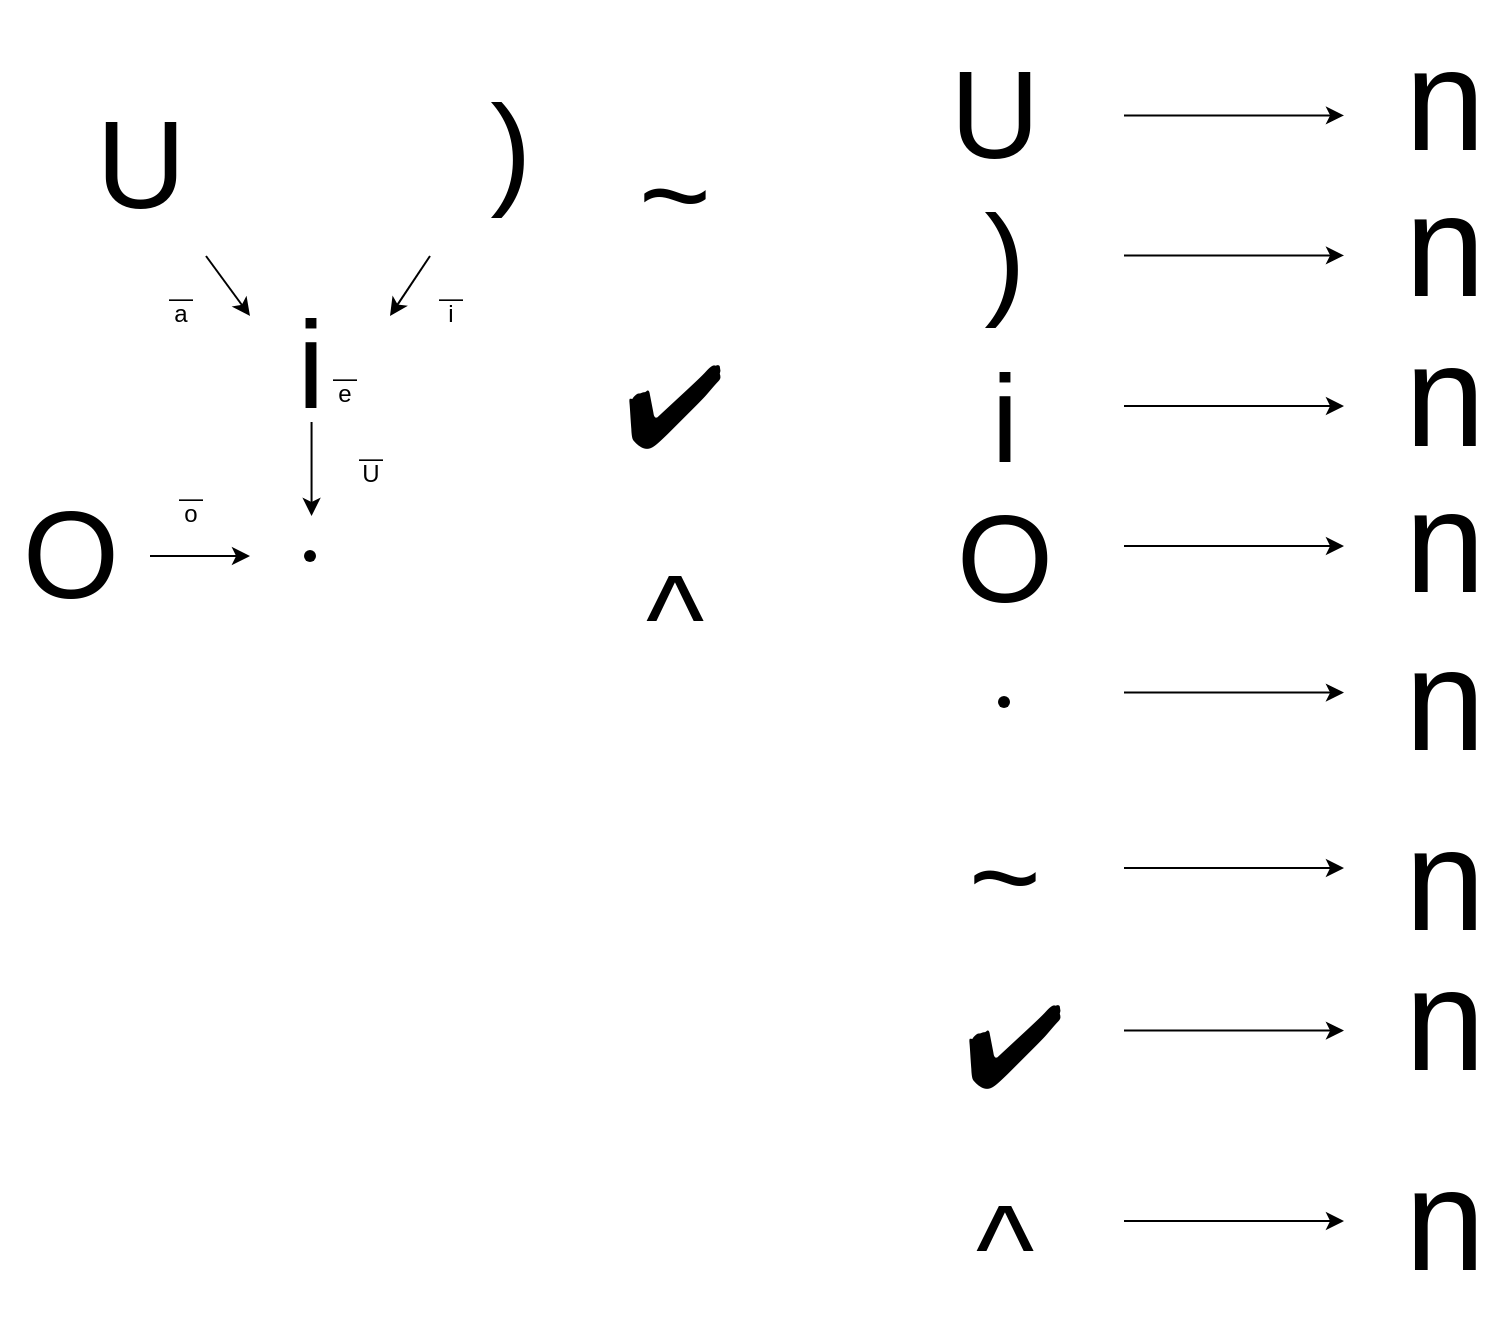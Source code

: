 <mxfile version="21.6.8" type="device">
  <diagram name="Page-1" id="bwK0UIZFsj0zf2Y36u-I">
    <mxGraphModel dx="1242" dy="761" grid="1" gridSize="10" guides="1" tooltips="1" connect="1" arrows="1" fold="1" page="1" pageScale="1" pageWidth="800" pageHeight="800" math="0" shadow="0">
      <root>
        <mxCell id="0" />
        <mxCell id="1" parent="0" />
        <mxCell id="UjoNsz7D0VpmcB1TbgiO-28" value="i" style="text;html=1;align=center;verticalAlign=middle;resizable=0;points=[];autosize=1;strokeColor=none;fillColor=none;fontSize=62;" parent="1" vertex="1">
          <mxGeometry x="158" y="148" width="40" height="90" as="geometry" />
        </mxCell>
        <mxCell id="UjoNsz7D0VpmcB1TbgiO-29" value="U" style="text;html=1;align=center;verticalAlign=middle;resizable=0;points=[];autosize=1;strokeColor=none;fillColor=none;fontSize=62;" parent="1" vertex="1">
          <mxGeometry x="58" y="48" width="70" height="90" as="geometry" />
        </mxCell>
        <mxCell id="UjoNsz7D0VpmcB1TbgiO-30" value=")" style="text;html=1;align=center;verticalAlign=middle;resizable=0;points=[];autosize=1;strokeColor=none;fillColor=none;fontSize=62;" parent="1" vertex="1">
          <mxGeometry x="258" y="40" width="40" height="90" as="geometry" />
        </mxCell>
        <mxCell id="UjoNsz7D0VpmcB1TbgiO-31" value="O" style="text;html=1;align=center;verticalAlign=middle;resizable=0;points=[];autosize=1;strokeColor=none;fillColor=none;fontSize=62;" parent="1" vertex="1">
          <mxGeometry x="23" y="243" width="70" height="90" as="geometry" />
        </mxCell>
        <mxCell id="UjoNsz7D0VpmcB1TbgiO-32" value="✔️" style="text;html=1;align=center;verticalAlign=middle;resizable=0;points=[];autosize=1;strokeColor=none;fillColor=none;fontSize=55;" parent="1" vertex="1">
          <mxGeometry x="320" y="170" width="80" height="80" as="geometry" />
        </mxCell>
        <mxCell id="UjoNsz7D0VpmcB1TbgiO-33" value="~" style="text;html=1;align=center;verticalAlign=middle;resizable=0;points=[];autosize=1;strokeColor=none;fillColor=none;fontSize=62;" parent="1" vertex="1">
          <mxGeometry x="330" y="63" width="60" height="90" as="geometry" />
        </mxCell>
        <mxCell id="UjoNsz7D0VpmcB1TbgiO-34" value="" style="endArrow=classic;html=1;rounded=0;" parent="1" source="UjoNsz7D0VpmcB1TbgiO-29" edge="1">
          <mxGeometry width="50" height="50" relative="1" as="geometry">
            <mxPoint x="118" y="148" as="sourcePoint" />
            <mxPoint x="148" y="168" as="targetPoint" />
          </mxGeometry>
        </mxCell>
        <mxCell id="UjoNsz7D0VpmcB1TbgiO-35" value="" style="shape=waypoint;sketch=0;size=6;pointerEvents=1;points=[];fillColor=none;resizable=0;rotatable=0;perimeter=centerPerimeter;snapToPoint=1;fontSize=27;" parent="1" vertex="1">
          <mxGeometry x="168" y="278" width="20" height="20" as="geometry" />
        </mxCell>
        <mxCell id="UjoNsz7D0VpmcB1TbgiO-36" value="&lt;p style=&quot;line-height: 60%;&quot;&gt;—&lt;br&gt;a&lt;/p&gt;" style="text;html=1;align=center;verticalAlign=middle;resizable=0;points=[];autosize=1;strokeColor=none;fillColor=none;" parent="1" vertex="1">
          <mxGeometry x="93" y="138" width="40" height="50" as="geometry" />
        </mxCell>
        <mxCell id="UjoNsz7D0VpmcB1TbgiO-37" value="&lt;p style=&quot;line-height: 60%;&quot;&gt;—&lt;br&gt;i&lt;/p&gt;" style="text;html=1;align=center;verticalAlign=middle;resizable=0;points=[];autosize=1;strokeColor=none;fillColor=none;" parent="1" vertex="1">
          <mxGeometry x="228" y="138" width="40" height="50" as="geometry" />
        </mxCell>
        <mxCell id="UjoNsz7D0VpmcB1TbgiO-38" value="" style="endArrow=classic;html=1;rounded=0;" parent="1" edge="1">
          <mxGeometry width="50" height="50" relative="1" as="geometry">
            <mxPoint x="238" y="138" as="sourcePoint" />
            <mxPoint x="218" y="168" as="targetPoint" />
          </mxGeometry>
        </mxCell>
        <mxCell id="UjoNsz7D0VpmcB1TbgiO-39" value="" style="endArrow=classic;html=1;rounded=0;" parent="1" edge="1">
          <mxGeometry width="50" height="50" relative="1" as="geometry">
            <mxPoint x="178.78" y="221" as="sourcePoint" />
            <mxPoint x="178.78" y="268" as="targetPoint" />
          </mxGeometry>
        </mxCell>
        <mxCell id="UjoNsz7D0VpmcB1TbgiO-40" value="&lt;p style=&quot;line-height: 60%;&quot;&gt;—&lt;br&gt;U&lt;/p&gt;" style="text;html=1;align=center;verticalAlign=middle;resizable=0;points=[];autosize=1;strokeColor=none;fillColor=none;" parent="1" vertex="1">
          <mxGeometry x="188" y="218" width="40" height="50" as="geometry" />
        </mxCell>
        <mxCell id="UjoNsz7D0VpmcB1TbgiO-41" value="" style="endArrow=classic;html=1;rounded=0;" parent="1" edge="1">
          <mxGeometry width="50" height="50" relative="1" as="geometry">
            <mxPoint x="98" y="288" as="sourcePoint" />
            <mxPoint x="148" y="288" as="targetPoint" />
          </mxGeometry>
        </mxCell>
        <mxCell id="UjoNsz7D0VpmcB1TbgiO-42" value="&lt;p style=&quot;line-height: 60%;&quot;&gt;—&lt;br&gt;o&lt;/p&gt;" style="text;html=1;align=center;verticalAlign=middle;resizable=0;points=[];autosize=1;strokeColor=none;fillColor=none;" parent="1" vertex="1">
          <mxGeometry x="98" y="238" width="40" height="50" as="geometry" />
        </mxCell>
        <mxCell id="5B0sNMSIDLG1Z4UpjkS7-1" value="&lt;p style=&quot;line-height: 60%;&quot;&gt;—&lt;br&gt;e&lt;/p&gt;" style="text;html=1;align=center;verticalAlign=middle;resizable=0;points=[];autosize=1;strokeColor=none;fillColor=none;" parent="1" vertex="1">
          <mxGeometry x="175" y="178" width="40" height="50" as="geometry" />
        </mxCell>
        <mxCell id="X6adg0pOkJI6-cHAakOM-1" value="i" style="text;html=1;align=center;verticalAlign=middle;resizable=0;points=[];autosize=1;strokeColor=none;fillColor=none;fontSize=62;" parent="1" vertex="1">
          <mxGeometry x="505" y="175" width="40" height="90" as="geometry" />
        </mxCell>
        <mxCell id="X6adg0pOkJI6-cHAakOM-2" value="U" style="text;html=1;align=center;verticalAlign=middle;resizable=0;points=[];autosize=1;strokeColor=none;fillColor=none;fontSize=62;" parent="1" vertex="1">
          <mxGeometry x="485" y="23" width="70" height="90" as="geometry" />
        </mxCell>
        <mxCell id="X6adg0pOkJI6-cHAakOM-3" value=")" style="text;html=1;align=center;verticalAlign=middle;resizable=0;points=[];autosize=1;strokeColor=none;fillColor=none;fontSize=62;" parent="1" vertex="1">
          <mxGeometry x="505" y="95" width="40" height="90" as="geometry" />
        </mxCell>
        <mxCell id="X6adg0pOkJI6-cHAakOM-4" value="O" style="text;html=1;align=center;verticalAlign=middle;resizable=0;points=[];autosize=1;strokeColor=none;fillColor=none;fontSize=62;" parent="1" vertex="1">
          <mxGeometry x="490" y="245" width="70" height="90" as="geometry" />
        </mxCell>
        <mxCell id="X6adg0pOkJI6-cHAakOM-16" value="~" style="text;html=1;align=center;verticalAlign=middle;resizable=0;points=[];autosize=1;strokeColor=none;fillColor=none;fontSize=62;" parent="1" vertex="1">
          <mxGeometry x="495" y="404" width="60" height="90" as="geometry" />
        </mxCell>
        <mxCell id="X6adg0pOkJI6-cHAakOM-17" value="" style="shape=waypoint;sketch=0;size=6;pointerEvents=1;points=[];fillColor=none;resizable=0;rotatable=0;perimeter=centerPerimeter;snapToPoint=1;fontSize=6;" parent="1" vertex="1">
          <mxGeometry x="515" y="351" width="20" height="20" as="geometry" />
        </mxCell>
        <mxCell id="X6adg0pOkJI6-cHAakOM-24" value="" style="endArrow=classic;html=1;rounded=0;" parent="1" edge="1">
          <mxGeometry width="50" height="50" relative="1" as="geometry">
            <mxPoint x="585" y="67.69" as="sourcePoint" />
            <mxPoint x="695" y="67.69" as="targetPoint" />
          </mxGeometry>
        </mxCell>
        <mxCell id="X6adg0pOkJI6-cHAakOM-25" value="" style="endArrow=classic;html=1;rounded=0;" parent="1" edge="1">
          <mxGeometry width="50" height="50" relative="1" as="geometry">
            <mxPoint x="585" y="137.69" as="sourcePoint" />
            <mxPoint x="695" y="137.69" as="targetPoint" />
          </mxGeometry>
        </mxCell>
        <mxCell id="X6adg0pOkJI6-cHAakOM-26" value="" style="endArrow=classic;html=1;rounded=0;" parent="1" edge="1">
          <mxGeometry width="50" height="50" relative="1" as="geometry">
            <mxPoint x="585" y="213" as="sourcePoint" />
            <mxPoint x="695" y="213" as="targetPoint" />
          </mxGeometry>
        </mxCell>
        <mxCell id="X6adg0pOkJI6-cHAakOM-27" value="" style="endArrow=classic;html=1;rounded=0;" parent="1" edge="1">
          <mxGeometry width="50" height="50" relative="1" as="geometry">
            <mxPoint x="585" y="283" as="sourcePoint" />
            <mxPoint x="695" y="283" as="targetPoint" />
          </mxGeometry>
        </mxCell>
        <mxCell id="X6adg0pOkJI6-cHAakOM-28" value="" style="endArrow=classic;html=1;rounded=0;" parent="1" edge="1">
          <mxGeometry width="50" height="50" relative="1" as="geometry">
            <mxPoint x="585" y="620.5" as="sourcePoint" />
            <mxPoint x="695" y="620.5" as="targetPoint" />
          </mxGeometry>
        </mxCell>
        <mxCell id="X6adg0pOkJI6-cHAakOM-29" value="" style="endArrow=classic;html=1;rounded=0;" parent="1" edge="1">
          <mxGeometry width="50" height="50" relative="1" as="geometry">
            <mxPoint x="585" y="444" as="sourcePoint" />
            <mxPoint x="695" y="444" as="targetPoint" />
          </mxGeometry>
        </mxCell>
        <mxCell id="X6adg0pOkJI6-cHAakOM-30" value="" style="endArrow=classic;html=1;rounded=0;" parent="1" edge="1">
          <mxGeometry width="50" height="50" relative="1" as="geometry">
            <mxPoint x="585" y="356.31" as="sourcePoint" />
            <mxPoint x="695" y="356.31" as="targetPoint" />
          </mxGeometry>
        </mxCell>
        <mxCell id="X6adg0pOkJI6-cHAakOM-31" value="" style="endArrow=classic;html=1;rounded=0;" parent="1" edge="1">
          <mxGeometry width="50" height="50" relative="1" as="geometry">
            <mxPoint x="585" y="525.31" as="sourcePoint" />
            <mxPoint x="695" y="525.31" as="targetPoint" />
          </mxGeometry>
        </mxCell>
        <mxCell id="X6adg0pOkJI6-cHAakOM-32" value="^" style="text;html=1;align=center;verticalAlign=middle;resizable=0;points=[];autosize=1;strokeColor=none;fillColor=none;fontSize=62;" parent="1" vertex="1">
          <mxGeometry x="335" y="275" width="50" height="90" as="geometry" />
        </mxCell>
        <mxCell id="X6adg0pOkJI6-cHAakOM-34" value="n" style="text;html=1;align=center;verticalAlign=middle;resizable=0;points=[];autosize=1;strokeColor=none;fillColor=none;fontSize=72;" parent="1" vertex="1">
          <mxGeometry x="715" y="10" width="60" height="100" as="geometry" />
        </mxCell>
        <mxCell id="X6adg0pOkJI6-cHAakOM-35" value="n" style="text;html=1;align=center;verticalAlign=middle;resizable=0;points=[];autosize=1;strokeColor=none;fillColor=none;fontSize=72;" parent="1" vertex="1">
          <mxGeometry x="715" y="83" width="60" height="100" as="geometry" />
        </mxCell>
        <mxCell id="X6adg0pOkJI6-cHAakOM-36" value="n" style="text;html=1;align=center;verticalAlign=middle;resizable=0;points=[];autosize=1;strokeColor=none;fillColor=none;fontSize=72;" parent="1" vertex="1">
          <mxGeometry x="715" y="158" width="60" height="100" as="geometry" />
        </mxCell>
        <mxCell id="X6adg0pOkJI6-cHAakOM-37" value="n" style="text;html=1;align=center;verticalAlign=middle;resizable=0;points=[];autosize=1;strokeColor=none;fillColor=none;fontSize=72;" parent="1" vertex="1">
          <mxGeometry x="715" y="231" width="60" height="100" as="geometry" />
        </mxCell>
        <mxCell id="X6adg0pOkJI6-cHAakOM-38" value="n" style="text;html=1;align=center;verticalAlign=middle;resizable=0;points=[];autosize=1;strokeColor=none;fillColor=none;fontSize=72;" parent="1" vertex="1">
          <mxGeometry x="715" y="570" width="60" height="100" as="geometry" />
        </mxCell>
        <mxCell id="X6adg0pOkJI6-cHAakOM-39" value="n" style="text;html=1;align=center;verticalAlign=middle;resizable=0;points=[];autosize=1;strokeColor=none;fillColor=none;fontSize=72;" parent="1" vertex="1">
          <mxGeometry x="715" y="400" width="60" height="100" as="geometry" />
        </mxCell>
        <mxCell id="X6adg0pOkJI6-cHAakOM-40" value="n" style="text;html=1;align=center;verticalAlign=middle;resizable=0;points=[];autosize=1;strokeColor=none;fillColor=none;fontSize=72;" parent="1" vertex="1">
          <mxGeometry x="715" y="310" width="60" height="100" as="geometry" />
        </mxCell>
        <mxCell id="X6adg0pOkJI6-cHAakOM-41" value="n" style="text;html=1;align=center;verticalAlign=middle;resizable=0;points=[];autosize=1;strokeColor=none;fillColor=none;fontSize=72;" parent="1" vertex="1">
          <mxGeometry x="715" y="470" width="60" height="100" as="geometry" />
        </mxCell>
        <mxCell id="niKhYs8LxsZ_c49V30Fq-2" value="✔️" style="text;html=1;align=center;verticalAlign=middle;resizable=0;points=[];autosize=1;strokeColor=none;fillColor=none;fontSize=55;" parent="1" vertex="1">
          <mxGeometry x="490" y="490" width="80" height="80" as="geometry" />
        </mxCell>
        <mxCell id="n-R19XZUiL9MR-esLbjD-1" value="^" style="text;html=1;align=center;verticalAlign=middle;resizable=0;points=[];autosize=1;strokeColor=none;fillColor=none;fontSize=62;" vertex="1" parent="1">
          <mxGeometry x="500" y="590" width="50" height="90" as="geometry" />
        </mxCell>
      </root>
    </mxGraphModel>
  </diagram>
</mxfile>
